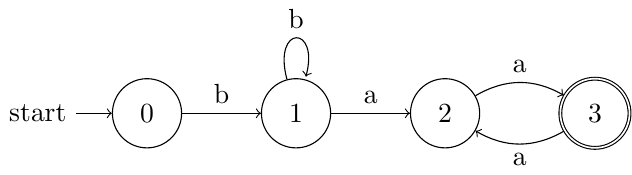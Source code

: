 \documentclass[tikz]{standalone}
\usetikzlibrary{arrows, automata, calc, positioning}
\begin{document}
\begin{tikzpicture}
    \node[state, initial] (0) at (0,0) {0};
    \node[state] (1) [right=of 0] {1};
    \node[state] (2) [right=of 1] {2};
    \node[state, accepting] (3) [right=of 2] {3};

    \path[->]
        (0) edge node [above] {b} (1)
        (1) edge [loop above] node [above] {b} (1)
        (1) edge node [above] {a} (2)
        (2) edge [bend left] node [above] {a} (3)
        (3) edge [bend left] node [below] {a} (2);
\end{tikzpicture}
\end{document}
